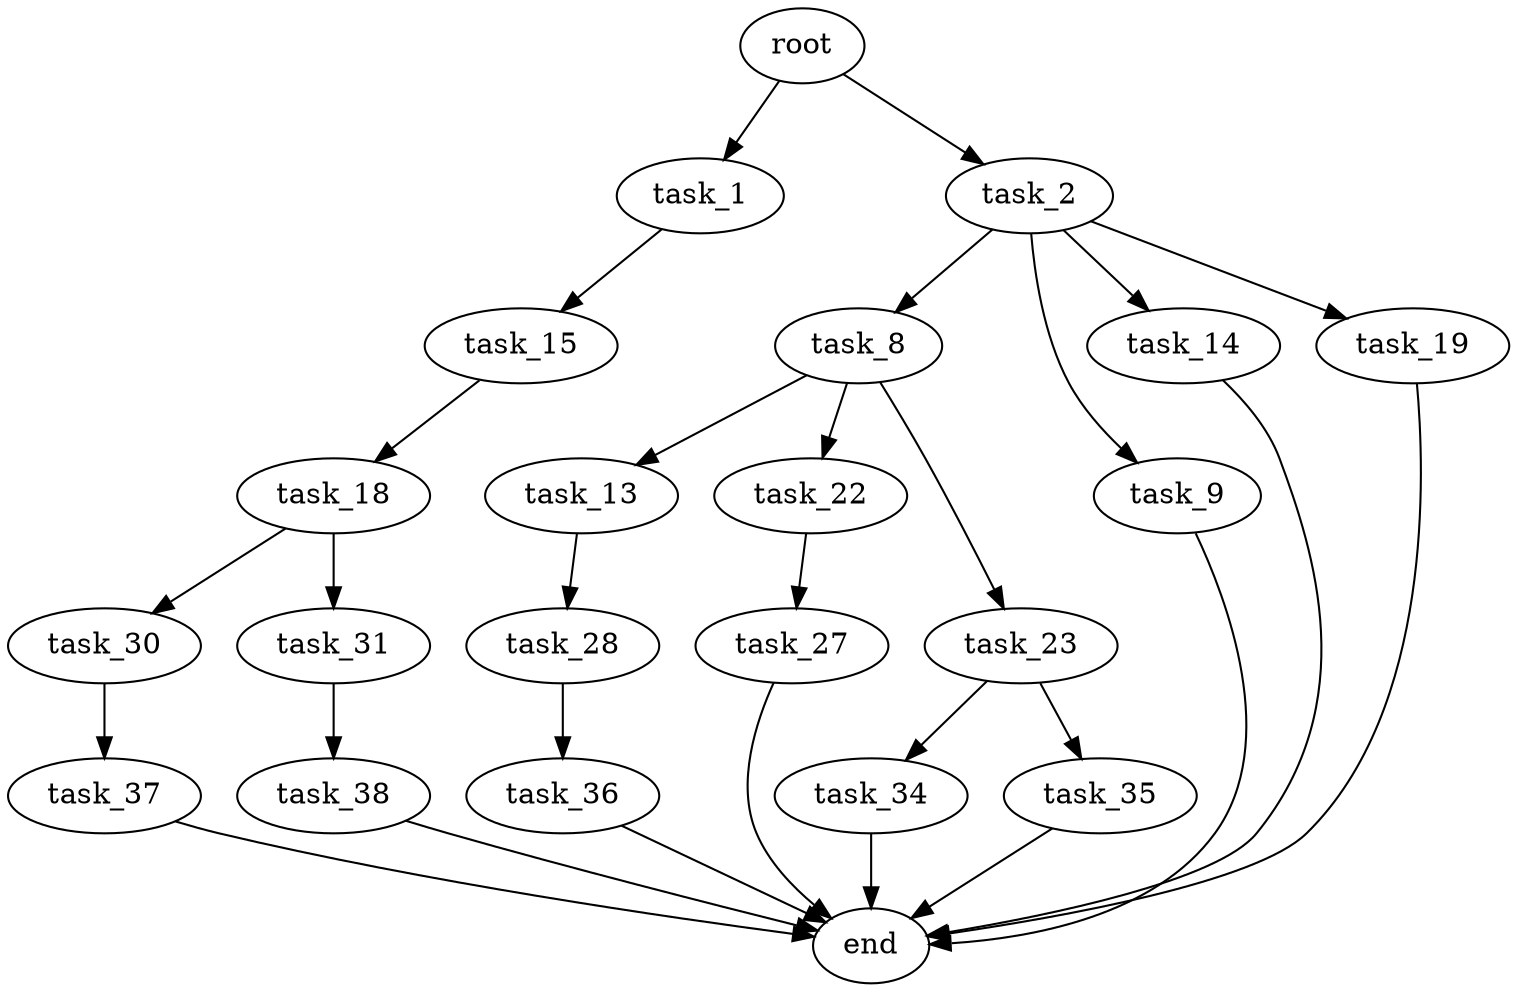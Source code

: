 digraph G {
  root [size="0.000000"];
  task_1 [size="54766876209.000000"];
  task_2 [size="114108040308.000000"];
  task_15 [size="41458541187.000000"];
  task_8 [size="472294817081.000000"];
  task_9 [size="8589934592.000000"];
  task_14 [size="44183921392.000000"];
  task_19 [size="97562416775.000000"];
  task_13 [size="90726867595.000000"];
  task_22 [size="6425899300.000000"];
  task_23 [size="980069623025.000000"];
  end [size="0.000000"];
  task_28 [size="3940351682.000000"];
  task_18 [size="38739337181.000000"];
  task_30 [size="76548447223.000000"];
  task_31 [size="282928676066.000000"];
  task_27 [size="70538043012.000000"];
  task_34 [size="46184326044.000000"];
  task_35 [size="1073741824000.000000"];
  task_36 [size="153581676446.000000"];
  task_37 [size="128005732223.000000"];
  task_38 [size="27863336512.000000"];

  root -> task_1 [size="1.000000"];
  root -> task_2 [size="1.000000"];
  task_1 -> task_15 [size="209715200.000000"];
  task_2 -> task_8 [size="134217728.000000"];
  task_2 -> task_9 [size="134217728.000000"];
  task_2 -> task_14 [size="134217728.000000"];
  task_2 -> task_19 [size="134217728.000000"];
  task_15 -> task_18 [size="33554432.000000"];
  task_8 -> task_13 [size="411041792.000000"];
  task_8 -> task_22 [size="411041792.000000"];
  task_8 -> task_23 [size="411041792.000000"];
  task_9 -> end [size="1.000000"];
  task_14 -> end [size="1.000000"];
  task_19 -> end [size="1.000000"];
  task_13 -> task_28 [size="209715200.000000"];
  task_22 -> task_27 [size="209715200.000000"];
  task_23 -> task_34 [size="838860800.000000"];
  task_23 -> task_35 [size="838860800.000000"];
  task_28 -> task_36 [size="301989888.000000"];
  task_18 -> task_30 [size="838860800.000000"];
  task_18 -> task_31 [size="838860800.000000"];
  task_30 -> task_37 [size="75497472.000000"];
  task_31 -> task_38 [size="301989888.000000"];
  task_27 -> end [size="1.000000"];
  task_34 -> end [size="1.000000"];
  task_35 -> end [size="1.000000"];
  task_36 -> end [size="1.000000"];
  task_37 -> end [size="1.000000"];
  task_38 -> end [size="1.000000"];
}
